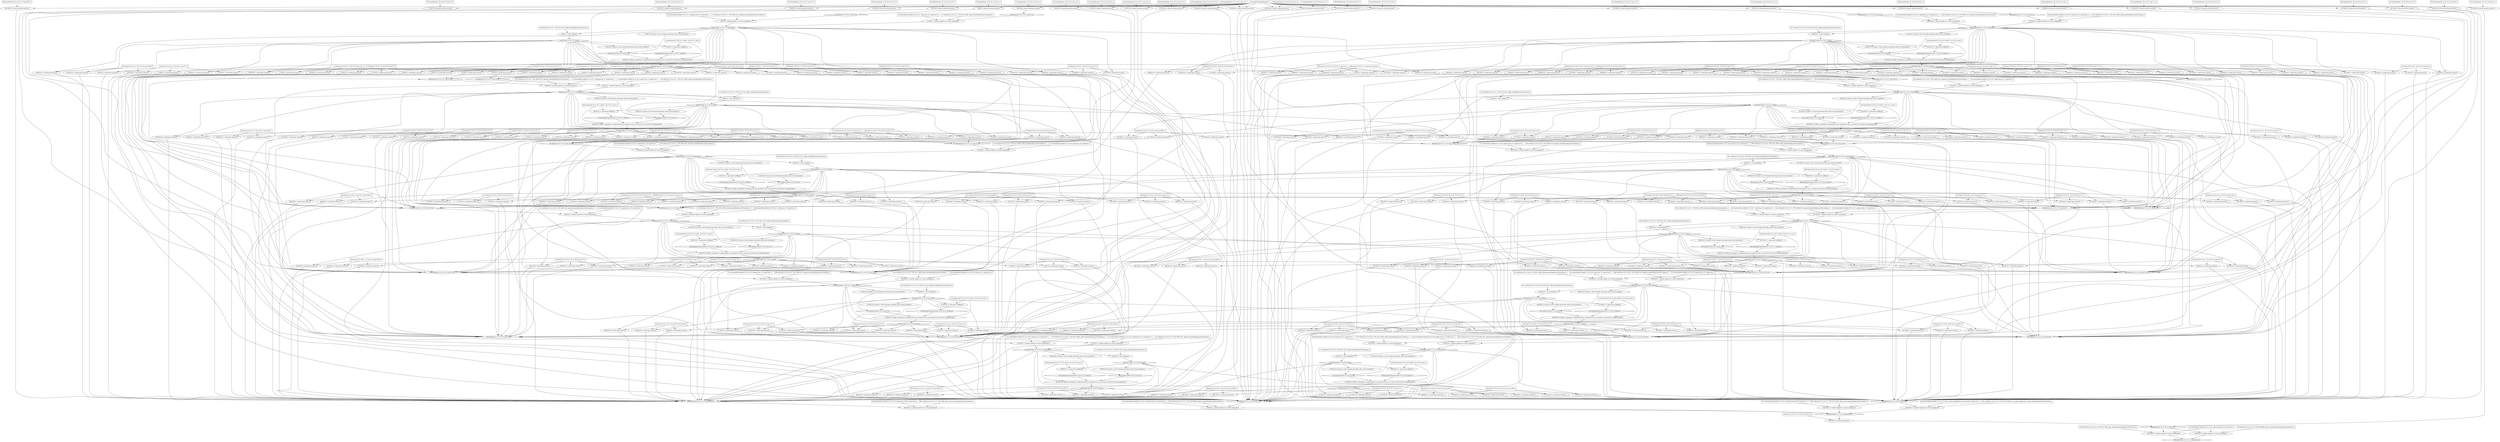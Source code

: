 digraph G {
	1 [label="1:execCode('10.10.10.1',root):0",shape=diamond];
	2 [label="2:RULE 1 (local exploit):0",shape=ellipse];
	3 [label="3:vulExists('10.10.10.1','CVE-2013-2207',glibc,localExploit,privEscalation):1",shape=box];
	4 [label="4:execCode('10.10.10.1',someUser):0",shape=diamond];
	5 [label="5:RULE 2 (remote exploit of a server program):0",shape=ellipse];
	6 [label="6:netAccess('10.10.10.1',tcp,'22'):0",shape=diamond];
	7 [label="7:RULE 6 (direct network access):0",shape=ellipse];
	8 [label="8:hacl(internet,'10.10.10.1',tcp,'22'):1",shape=box];
	9 [label="9:attackerLocated(internet):1",shape=box];
	10 [label="10:networkServiceInfo('10.10.10.1',openssh,tcp,'22',someUser):1",shape=box];
	11 [label="11:vulExists('10.10.10.1','CVE-2008-5161',openssh,remoteExploit,privEscalation):1",shape=box];
	12 [label="12:RULE 2 (remote exploit of a server program):0",shape=ellipse];
	13 [label="13:netAccess('10.10.10.1',tcp,'25'):0",shape=diamond];
	14 [label="14:RULE 6 (direct network access):0",shape=ellipse];
	15 [label="15:hacl(internet,'10.10.10.1',tcp,'25'):1",shape=box];
	16 [label="16:networkServiceInfo('10.10.10.1',safari,tcp,'25',someUser):1",shape=box];
	17 [label="17:vulExists('10.10.10.1','CVE-2015-2808',safari,remoteExploit,privEscalation):1",shape=box];
	18 [label="18:execCode('10.10.10.1',user):0",shape=diamond];
	19 [label="19:RULE 0 (When a principal is compromised any machine he has an account on will also be compromised):0",shape=ellipse];
	20 [label="20:canAccessHost('10.10.10.1'):0",shape=diamond];
	21 [label="21:RULE 8 (Access a host through executing code on the machine):0",shape=ellipse];
	22 [label="22:RULE 8 (Access a host through executing code on the machine):0",shape=ellipse];
	23 [label="23:hasAccount('10.10.10.1_victim','10.10.10.1',user):1",shape=box];
	24 [label="24:principalCompromised('10.10.10.1_victim'):0",shape=diamond];
	25 [label="25:RULE 11 (password sniffing):0",shape=ellipse];
	26 [label="26:execCode('10.10.10.13',someUser):0",shape=diamond];
	27 [label="27:RULE 2 (remote exploit of a server program):0",shape=ellipse];
	28 [label="28:netAccess('10.10.10.13',tcp,'25'):0",shape=diamond];
	29 [label="29:RULE 5 (multi-hop access):0",shape=ellipse];
	30 [label="30:hacl('10.10.10.1','10.10.10.13',tcp,'25'):1",shape=box];
	31 [label="31:RULE 5 (multi-hop access):0",shape=ellipse];
	32 [label="32:RULE 5 (multi-hop access):0",shape=ellipse];
	33 [label="33:RULE 5 (multi-hop access):0",shape=ellipse];
	34 [label="34:hacl('10.10.10.2','10.10.10.13',tcp,'25'):1",shape=box];
	35 [label="35:execCode('10.10.10.2',root):0",shape=diamond];
	36 [label="36:RULE 1 (local exploit):0",shape=ellipse];
	37 [label="37:vulExists('10.10.10.2','CVE-2013-2207',glibc,localExploit,privEscalation):1",shape=box];
	38 [label="38:execCode('10.10.10.2',someUser):0",shape=diamond];
	39 [label="39:RULE 2 (remote exploit of a server program):0",shape=ellipse];
	40 [label="40:netAccess('10.10.10.2',tcp,'22'):0",shape=diamond];
	41 [label="41:RULE 5 (multi-hop access):0",shape=ellipse];
	42 [label="42:hacl('10.10.10.1','10.10.10.2',tcp,'22'):1",shape=box];
	43 [label="43:RULE 5 (multi-hop access):0",shape=ellipse];
	44 [label="44:RULE 5 (multi-hop access):0",shape=ellipse];
	45 [label="45:RULE 6 (direct network access):0",shape=ellipse];
	46 [label="46:hacl(internet,'10.10.10.2',tcp,'22'):1",shape=box];
	47 [label="47:networkServiceInfo('10.10.10.2',openssh,tcp,'22',someUser):1",shape=box];
	48 [label="48:vulExists('10.10.10.2','CVE-2008-5161',openssh,remoteExploit,privEscalation):1",shape=box];
	49 [label="49:RULE 2 (remote exploit of a server program):0",shape=ellipse];
	50 [label="50:netAccess('10.10.10.2',tcp,'25'):0",shape=diamond];
	51 [label="51:RULE 5 (multi-hop access):0",shape=ellipse];
	52 [label="52:hacl('10.10.10.1','10.10.10.2',tcp,'25'):1",shape=box];
	53 [label="53:RULE 5 (multi-hop access):0",shape=ellipse];
	54 [label="54:RULE 5 (multi-hop access):0",shape=ellipse];
	55 [label="55:RULE 6 (direct network access):0",shape=ellipse];
	56 [label="56:hacl(internet,'10.10.10.2',tcp,'25'):1",shape=box];
	57 [label="57:networkServiceInfo('10.10.10.2',safari,tcp,'25',someUser):1",shape=box];
	58 [label="58:vulExists('10.10.10.2','CVE-2015-2808',safari,remoteExploit,privEscalation):1",shape=box];
	59 [label="59:RULE 5 (multi-hop access):0",shape=ellipse];
	60 [label="60:RULE 5 (multi-hop access):0",shape=ellipse];
	61 [label="61:execCode('10.10.10.2',user):0",shape=diamond];
	62 [label="62:RULE 0 (When a principal is compromised any machine he has an account on will also be compromised):0",shape=ellipse];
	63 [label="63:canAccessHost('10.10.10.2'):0",shape=diamond];
	64 [label="64:RULE 8 (Access a host through executing code on the machine):0",shape=ellipse];
	65 [label="65:RULE 8 (Access a host through executing code on the machine):0",shape=ellipse];
	66 [label="66:hasAccount('10.10.10.2_victim','10.10.10.2',user):1",shape=box];
	67 [label="67:principalCompromised('10.10.10.2_victim'):0",shape=diamond];
	68 [label="68:RULE 11 (password sniffing):0",shape=ellipse];
	69 [label="69:RULE 5 (multi-hop access):0",shape=ellipse];
	70 [label="70:hacl('10.10.10.21','10.10.10.13',tcp,'25'):1",shape=box];
	71 [label="71:execCode('10.10.10.21',root):0",shape=diamond];
	72 [label="72:RULE 1 (local exploit):0",shape=ellipse];
	73 [label="73:vulExists('10.10.10.21','CVE-2013-2207',glibc,localExploit,privEscalation):1",shape=box];
	74 [label="74:execCode('10.10.10.21',someUser):0",shape=diamond];
	75 [label="75:RULE 2 (remote exploit of a server program):0",shape=ellipse];
	76 [label="76:netAccess('10.10.10.21',tcp,'22'):0",shape=diamond];
	77 [label="77:RULE 5 (multi-hop access):0",shape=ellipse];
	78 [label="78:hacl('10.10.10.1','10.10.10.21',tcp,'22'):1",shape=box];
	79 [label="79:RULE 5 (multi-hop access):0",shape=ellipse];
	80 [label="80:RULE 5 (multi-hop access):0",shape=ellipse];
	81 [label="81:RULE 5 (multi-hop access):0",shape=ellipse];
	82 [label="82:hacl('10.10.10.2','10.10.10.21',tcp,'22'):1",shape=box];
	83 [label="83:RULE 5 (multi-hop access):0",shape=ellipse];
	84 [label="84:RULE 5 (multi-hop access):0",shape=ellipse];
	85 [label="85:RULE 5 (multi-hop access):0",shape=ellipse];
	86 [label="86:hacl('10.10.10.3','10.10.10.21',tcp,'22'):1",shape=box];
	87 [label="87:execCode('10.10.10.3',root):0",shape=diamond];
	88 [label="88:RULE 1 (local exploit):0",shape=ellipse];
	89 [label="89:vulExists('10.10.10.3','CVE-2013-2207',glibc,localExploit,privEscalation):1",shape=box];
	90 [label="90:execCode('10.10.10.3',someUser):0",shape=diamond];
	91 [label="91:RULE 2 (remote exploit of a server program):0",shape=ellipse];
	92 [label="92:netAccess('10.10.10.3',tcp,'22'):0",shape=diamond];
	93 [label="93:RULE 5 (multi-hop access):0",shape=ellipse];
	94 [label="94:hacl('10.10.10.1','10.10.10.3',tcp,'22'):1",shape=box];
	95 [label="95:RULE 5 (multi-hop access):0",shape=ellipse];
	96 [label="96:RULE 5 (multi-hop access):0",shape=ellipse];
	97 [label="97:RULE 5 (multi-hop access):0",shape=ellipse];
	98 [label="98:hacl('10.10.10.2','10.10.10.3',tcp,'22'):1",shape=box];
	99 [label="99:RULE 5 (multi-hop access):0",shape=ellipse];
	100 [label="100:RULE 5 (multi-hop access):0",shape=ellipse];
	101 [label="101:RULE 6 (direct network access):0",shape=ellipse];
	102 [label="102:hacl(internet,'10.10.10.3',tcp,'22'):1",shape=box];
	103 [label="103:networkServiceInfo('10.10.10.3',openssh,tcp,'22',someUser):1",shape=box];
	104 [label="104:vulExists('10.10.10.3','CVE-2008-5161',openssh,remoteExploit,privEscalation):1",shape=box];
	105 [label="105:RULE 2 (remote exploit of a server program):0",shape=ellipse];
	106 [label="106:netAccess('10.10.10.3',tcp,'25'):0",shape=diamond];
	107 [label="107:RULE 5 (multi-hop access):0",shape=ellipse];
	108 [label="108:hacl('10.10.10.1','10.10.10.3',tcp,'25'):1",shape=box];
	109 [label="109:RULE 5 (multi-hop access):0",shape=ellipse];
	110 [label="110:RULE 5 (multi-hop access):0",shape=ellipse];
	111 [label="111:RULE 5 (multi-hop access):0",shape=ellipse];
	112 [label="112:hacl('10.10.10.2','10.10.10.3',tcp,'25'):1",shape=box];
	113 [label="113:RULE 5 (multi-hop access):0",shape=ellipse];
	114 [label="114:RULE 5 (multi-hop access):0",shape=ellipse];
	115 [label="115:RULE 6 (direct network access):0",shape=ellipse];
	116 [label="116:hacl(internet,'10.10.10.3',tcp,'25'):1",shape=box];
	117 [label="117:networkServiceInfo('10.10.10.3',safari,tcp,'25',someUser):1",shape=box];
	118 [label="118:vulExists('10.10.10.3','CVE-2015-2808',safari,remoteExploit,privEscalation):1",shape=box];
	119 [label="119:RULE 5 (multi-hop access):0",shape=ellipse];
	120 [label="120:RULE 5 (multi-hop access):0",shape=ellipse];
	121 [label="121:execCode('10.10.10.3',user):0",shape=diamond];
	122 [label="122:RULE 0 (When a principal is compromised any machine he has an account on will also be compromised):0",shape=ellipse];
	123 [label="123:canAccessHost('10.10.10.3'):0",shape=diamond];
	124 [label="124:RULE 8 (Access a host through executing code on the machine):0",shape=ellipse];
	125 [label="125:RULE 8 (Access a host through executing code on the machine):0",shape=ellipse];
	126 [label="126:hasAccount('10.10.10.3_victim','10.10.10.3',user):1",shape=box];
	127 [label="127:principalCompromised('10.10.10.3_victim'):0",shape=diamond];
	128 [label="128:RULE 11 (password sniffing):0",shape=ellipse];
	129 [label="129:RULE 6 (direct network access):0",shape=ellipse];
	130 [label="130:hacl(internet,'10.10.10.21',tcp,'22'):1",shape=box];
	131 [label="131:networkServiceInfo('10.10.10.21',openssh,tcp,'22',someUser):1",shape=box];
	132 [label="132:vulExists('10.10.10.21','CVE-2008-5161',openssh,remoteExploit,privEscalation):1",shape=box];
	133 [label="133:RULE 2 (remote exploit of a server program):0",shape=ellipse];
	134 [label="134:netAccess('10.10.10.21',tcp,'25'):0",shape=diamond];
	135 [label="135:RULE 5 (multi-hop access):0",shape=ellipse];
	136 [label="136:hacl('10.10.10.1','10.10.10.21',tcp,'25'):1",shape=box];
	137 [label="137:RULE 5 (multi-hop access):0",shape=ellipse];
	138 [label="138:RULE 5 (multi-hop access):0",shape=ellipse];
	139 [label="139:RULE 5 (multi-hop access):0",shape=ellipse];
	140 [label="140:hacl('10.10.10.2','10.10.10.21',tcp,'25'):1",shape=box];
	141 [label="141:RULE 5 (multi-hop access):0",shape=ellipse];
	142 [label="142:RULE 5 (multi-hop access):0",shape=ellipse];
	143 [label="143:RULE 5 (multi-hop access):0",shape=ellipse];
	144 [label="144:hacl('10.10.10.3','10.10.10.21',tcp,'25'):1",shape=box];
	145 [label="145:RULE 5 (multi-hop access):0",shape=ellipse];
	146 [label="146:RULE 5 (multi-hop access):0",shape=ellipse];
	147 [label="147:RULE 6 (direct network access):0",shape=ellipse];
	148 [label="148:hacl(internet,'10.10.10.21',tcp,'25'):1",shape=box];
	149 [label="149:networkServiceInfo('10.10.10.21',safari,tcp,'25',someUser):1",shape=box];
	150 [label="150:vulExists('10.10.10.21','CVE-2015-2808',safari,remoteExploit,privEscalation):1",shape=box];
	151 [label="151:RULE 5 (multi-hop access):0",shape=ellipse];
	152 [label="152:RULE 5 (multi-hop access):0",shape=ellipse];
	153 [label="153:execCode('10.10.10.21',user):0",shape=diamond];
	154 [label="154:RULE 0 (When a principal is compromised any machine he has an account on will also be compromised):0",shape=ellipse];
	155 [label="155:canAccessHost('10.10.10.21'):0",shape=diamond];
	156 [label="156:RULE 8 (Access a host through executing code on the machine):0",shape=ellipse];
	157 [label="157:RULE 8 (Access a host through executing code on the machine):0",shape=ellipse];
	158 [label="158:hasAccount('10.10.10.21_victim','10.10.10.21',user):1",shape=box];
	159 [label="159:principalCompromised('10.10.10.21_victim'):0",shape=diamond];
	160 [label="160:RULE 11 (password sniffing):0",shape=ellipse];
	161 [label="161:RULE 5 (multi-hop access):0",shape=ellipse];
	162 [label="162:hacl('10.10.10.22','10.10.10.13',tcp,'25'):1",shape=box];
	163 [label="163:execCode('10.10.10.22',root):0",shape=diamond];
	164 [label="164:RULE 1 (local exploit):0",shape=ellipse];
	165 [label="165:vulExists('10.10.10.22','CVE-2013-2207',glibc,localExploit,privEscalation):1",shape=box];
	166 [label="166:execCode('10.10.10.22',someUser):0",shape=diamond];
	167 [label="167:RULE 2 (remote exploit of a server program):0",shape=ellipse];
	168 [label="168:netAccess('10.10.10.22',tcp,'22'):0",shape=diamond];
	169 [label="169:RULE 5 (multi-hop access):0",shape=ellipse];
	170 [label="170:hacl('10.10.10.1','10.10.10.22',tcp,'22'):1",shape=box];
	171 [label="171:RULE 5 (multi-hop access):0",shape=ellipse];
	172 [label="172:RULE 5 (multi-hop access):0",shape=ellipse];
	173 [label="173:RULE 5 (multi-hop access):0",shape=ellipse];
	174 [label="174:hacl('10.10.10.2','10.10.10.22',tcp,'22'):1",shape=box];
	175 [label="175:RULE 5 (multi-hop access):0",shape=ellipse];
	176 [label="176:RULE 5 (multi-hop access):0",shape=ellipse];
	177 [label="177:RULE 5 (multi-hop access):0",shape=ellipse];
	178 [label="178:hacl('10.10.10.21','10.10.10.22',tcp,'22'):1",shape=box];
	179 [label="179:RULE 5 (multi-hop access):0",shape=ellipse];
	180 [label="180:RULE 5 (multi-hop access):0",shape=ellipse];
	181 [label="181:RULE 5 (multi-hop access):0",shape=ellipse];
	182 [label="182:hacl('10.10.10.3','10.10.10.22',tcp,'22'):1",shape=box];
	183 [label="183:RULE 5 (multi-hop access):0",shape=ellipse];
	184 [label="184:RULE 5 (multi-hop access):0",shape=ellipse];
	185 [label="185:RULE 6 (direct network access):0",shape=ellipse];
	186 [label="186:hacl(internet,'10.10.10.22',tcp,'22'):1",shape=box];
	187 [label="187:networkServiceInfo('10.10.10.22',openssh,tcp,'22',someUser):1",shape=box];
	188 [label="188:vulExists('10.10.10.22','CVE-2008-5161',openssh,remoteExploit,privEscalation):1",shape=box];
	189 [label="189:RULE 2 (remote exploit of a server program):0",shape=ellipse];
	190 [label="190:netAccess('10.10.10.22',tcp,'25'):0",shape=diamond];
	191 [label="191:RULE 5 (multi-hop access):0",shape=ellipse];
	192 [label="192:hacl('10.10.10.1','10.10.10.22',tcp,'25'):1",shape=box];
	193 [label="193:RULE 5 (multi-hop access):0",shape=ellipse];
	194 [label="194:RULE 5 (multi-hop access):0",shape=ellipse];
	195 [label="195:RULE 5 (multi-hop access):0",shape=ellipse];
	196 [label="196:hacl('10.10.10.2','10.10.10.22',tcp,'25'):1",shape=box];
	197 [label="197:RULE 5 (multi-hop access):0",shape=ellipse];
	198 [label="198:RULE 5 (multi-hop access):0",shape=ellipse];
	199 [label="199:RULE 5 (multi-hop access):0",shape=ellipse];
	200 [label="200:hacl('10.10.10.21','10.10.10.22',tcp,'25'):1",shape=box];
	201 [label="201:RULE 5 (multi-hop access):0",shape=ellipse];
	202 [label="202:RULE 5 (multi-hop access):0",shape=ellipse];
	203 [label="203:RULE 5 (multi-hop access):0",shape=ellipse];
	204 [label="204:hacl('10.10.10.3','10.10.10.22',tcp,'25'):1",shape=box];
	205 [label="205:RULE 5 (multi-hop access):0",shape=ellipse];
	206 [label="206:RULE 5 (multi-hop access):0",shape=ellipse];
	207 [label="207:RULE 6 (direct network access):0",shape=ellipse];
	208 [label="208:hacl(internet,'10.10.10.22',tcp,'25'):1",shape=box];
	209 [label="209:networkServiceInfo('10.10.10.22',safari,tcp,'25',someUser):1",shape=box];
	210 [label="210:vulExists('10.10.10.22','CVE-2015-2808',safari,remoteExploit,privEscalation):1",shape=box];
	211 [label="211:RULE 5 (multi-hop access):0",shape=ellipse];
	212 [label="212:RULE 5 (multi-hop access):0",shape=ellipse];
	213 [label="213:execCode('10.10.10.22',user):0",shape=diamond];
	214 [label="214:RULE 0 (When a principal is compromised any machine he has an account on will also be compromised):0",shape=ellipse];
	215 [label="215:canAccessHost('10.10.10.22'):0",shape=diamond];
	216 [label="216:RULE 8 (Access a host through executing code on the machine):0",shape=ellipse];
	217 [label="217:RULE 8 (Access a host through executing code on the machine):0",shape=ellipse];
	218 [label="218:hasAccount('10.10.10.22_victim','10.10.10.22',user):1",shape=box];
	219 [label="219:principalCompromised('10.10.10.22_victim'):0",shape=diamond];
	220 [label="220:RULE 11 (password sniffing):0",shape=ellipse];
	221 [label="221:RULE 5 (multi-hop access):0",shape=ellipse];
	222 [label="222:hacl('10.10.10.23','10.10.10.13',tcp,'25'):1",shape=box];
	223 [label="223:execCode('10.10.10.23',root):0",shape=diamond];
	224 [label="224:RULE 1 (local exploit):0",shape=ellipse];
	225 [label="225:vulExists('10.10.10.23','CVE-2013-2207',glibc,localExploit,privEscalation):1",shape=box];
	226 [label="226:execCode('10.10.10.23',someUser):0",shape=diamond];
	227 [label="227:RULE 2 (remote exploit of a server program):0",shape=ellipse];
	228 [label="228:netAccess('10.10.10.23',tcp,'22'):0",shape=diamond];
	229 [label="229:RULE 5 (multi-hop access):0",shape=ellipse];
	230 [label="230:hacl('10.10.10.1','10.10.10.23',tcp,'22'):1",shape=box];
	231 [label="231:RULE 5 (multi-hop access):0",shape=ellipse];
	232 [label="232:RULE 5 (multi-hop access):0",shape=ellipse];
	233 [label="233:RULE 5 (multi-hop access):0",shape=ellipse];
	234 [label="234:hacl('10.10.10.2','10.10.10.23',tcp,'22'):1",shape=box];
	235 [label="235:RULE 5 (multi-hop access):0",shape=ellipse];
	236 [label="236:RULE 5 (multi-hop access):0",shape=ellipse];
	237 [label="237:RULE 5 (multi-hop access):0",shape=ellipse];
	238 [label="238:hacl('10.10.10.21','10.10.10.23',tcp,'22'):1",shape=box];
	239 [label="239:RULE 5 (multi-hop access):0",shape=ellipse];
	240 [label="240:RULE 5 (multi-hop access):0",shape=ellipse];
	241 [label="241:RULE 5 (multi-hop access):0",shape=ellipse];
	242 [label="242:hacl('10.10.10.22','10.10.10.23',tcp,'22'):1",shape=box];
	243 [label="243:RULE 5 (multi-hop access):0",shape=ellipse];
	244 [label="244:RULE 5 (multi-hop access):0",shape=ellipse];
	245 [label="245:RULE 5 (multi-hop access):0",shape=ellipse];
	246 [label="246:hacl('10.10.10.3','10.10.10.23',tcp,'22'):1",shape=box];
	247 [label="247:RULE 5 (multi-hop access):0",shape=ellipse];
	248 [label="248:RULE 5 (multi-hop access):0",shape=ellipse];
	249 [label="249:RULE 6 (direct network access):0",shape=ellipse];
	250 [label="250:hacl(internet,'10.10.10.23',tcp,'22'):1",shape=box];
	251 [label="251:networkServiceInfo('10.10.10.23',openssh,tcp,'22',someUser):1",shape=box];
	252 [label="252:vulExists('10.10.10.23','CVE-2008-5161',openssh,remoteExploit,privEscalation):1",shape=box];
	253 [label="253:RULE 2 (remote exploit of a server program):0",shape=ellipse];
	254 [label="254:netAccess('10.10.10.23',tcp,'25'):0",shape=diamond];
	255 [label="255:RULE 5 (multi-hop access):0",shape=ellipse];
	256 [label="256:hacl('10.10.10.1','10.10.10.23',tcp,'25'):1",shape=box];
	257 [label="257:RULE 5 (multi-hop access):0",shape=ellipse];
	258 [label="258:RULE 5 (multi-hop access):0",shape=ellipse];
	259 [label="259:RULE 5 (multi-hop access):0",shape=ellipse];
	260 [label="260:hacl('10.10.10.2','10.10.10.23',tcp,'25'):1",shape=box];
	261 [label="261:RULE 5 (multi-hop access):0",shape=ellipse];
	262 [label="262:RULE 5 (multi-hop access):0",shape=ellipse];
	263 [label="263:RULE 5 (multi-hop access):0",shape=ellipse];
	264 [label="264:hacl('10.10.10.21','10.10.10.23',tcp,'25'):1",shape=box];
	265 [label="265:RULE 5 (multi-hop access):0",shape=ellipse];
	266 [label="266:RULE 5 (multi-hop access):0",shape=ellipse];
	267 [label="267:RULE 5 (multi-hop access):0",shape=ellipse];
	268 [label="268:hacl('10.10.10.22','10.10.10.23',tcp,'25'):1",shape=box];
	269 [label="269:RULE 5 (multi-hop access):0",shape=ellipse];
	270 [label="270:RULE 5 (multi-hop access):0",shape=ellipse];
	271 [label="271:RULE 5 (multi-hop access):0",shape=ellipse];
	272 [label="272:hacl('10.10.10.3','10.10.10.23',tcp,'25'):1",shape=box];
	273 [label="273:RULE 5 (multi-hop access):0",shape=ellipse];
	274 [label="274:RULE 5 (multi-hop access):0",shape=ellipse];
	275 [label="275:RULE 6 (direct network access):0",shape=ellipse];
	276 [label="276:hacl(internet,'10.10.10.23',tcp,'25'):1",shape=box];
	277 [label="277:networkServiceInfo('10.10.10.23',safari,tcp,'25',someUser):1",shape=box];
	278 [label="278:vulExists('10.10.10.23','CVE-2015-2808',safari,remoteExploit,privEscalation):1",shape=box];
	279 [label="279:RULE 5 (multi-hop access):0",shape=ellipse];
	280 [label="280:RULE 5 (multi-hop access):0",shape=ellipse];
	281 [label="281:execCode('10.10.10.23',user):0",shape=diamond];
	282 [label="282:RULE 0 (When a principal is compromised any machine he has an account on will also be compromised):0",shape=ellipse];
	283 [label="283:canAccessHost('10.10.10.23'):0",shape=diamond];
	284 [label="284:RULE 8 (Access a host through executing code on the machine):0",shape=ellipse];
	285 [label="285:RULE 8 (Access a host through executing code on the machine):0",shape=ellipse];
	286 [label="286:hasAccount('10.10.10.23_victim','10.10.10.23',user):1",shape=box];
	287 [label="287:principalCompromised('10.10.10.23_victim'):0",shape=diamond];
	288 [label="288:RULE 11 (password sniffing):0",shape=ellipse];
	289 [label="289:RULE 5 (multi-hop access):0",shape=ellipse];
	290 [label="290:hacl('10.10.10.3','10.10.10.13',tcp,'25'):1",shape=box];
	291 [label="291:RULE 5 (multi-hop access):0",shape=ellipse];
	292 [label="292:RULE 5 (multi-hop access):0",shape=ellipse];
	293 [label="293:RULE 5 (multi-hop access):0",shape=ellipse];
	294 [label="294:hacl('10.10.10.4','10.10.10.13',tcp,'25'):1",shape=box];
	295 [label="295:execCode('10.10.10.4',root):0",shape=diamond];
	296 [label="296:RULE 1 (local exploit):0",shape=ellipse];
	297 [label="297:vulExists('10.10.10.4','CVE-2013-2207',glibc,localExploit,privEscalation):1",shape=box];
	298 [label="298:execCode('10.10.10.4',someUser):0",shape=diamond];
	299 [label="299:RULE 2 (remote exploit of a server program):0",shape=ellipse];
	300 [label="300:netAccess('10.10.10.4',tcp,'22'):0",shape=diamond];
	301 [label="301:RULE 6 (direct network access):0",shape=ellipse];
	302 [label="302:hacl(internet,'10.10.10.4',tcp,'22'):1",shape=box];
	303 [label="303:networkServiceInfo('10.10.10.4',openssh,tcp,'22',someUser):1",shape=box];
	304 [label="304:vulExists('10.10.10.4','CVE-2008-5161',openssh,remoteExploit,privEscalation):1",shape=box];
	305 [label="305:RULE 2 (remote exploit of a server program):0",shape=ellipse];
	306 [label="306:netAccess('10.10.10.4',tcp,'25'):0",shape=diamond];
	307 [label="307:RULE 6 (direct network access):0",shape=ellipse];
	308 [label="308:hacl(internet,'10.10.10.4',tcp,'25'):1",shape=box];
	309 [label="309:networkServiceInfo('10.10.10.4',safari,tcp,'25',someUser):1",shape=box];
	310 [label="310:vulExists('10.10.10.4','CVE-2015-2808',safari,remoteExploit,privEscalation):1",shape=box];
	311 [label="311:RULE 5 (multi-hop access):0",shape=ellipse];
	312 [label="312:RULE 5 (multi-hop access):0",shape=ellipse];
	313 [label="313:execCode('10.10.10.4',user):0",shape=diamond];
	314 [label="314:RULE 0 (When a principal is compromised any machine he has an account on will also be compromised):0",shape=ellipse];
	315 [label="315:canAccessHost('10.10.10.4'):0",shape=diamond];
	316 [label="316:RULE 8 (Access a host through executing code on the machine):0",shape=ellipse];
	317 [label="317:RULE 8 (Access a host through executing code on the machine):0",shape=ellipse];
	318 [label="318:hasAccount('10.10.10.4_victim','10.10.10.4',user):1",shape=box];
	319 [label="319:principalCompromised('10.10.10.4_victim'):0",shape=diamond];
	320 [label="320:RULE 11 (password sniffing):0",shape=ellipse];
	321 [label="321:RULE 5 (multi-hop access):0",shape=ellipse];
	322 [label="322:hacl('10.10.10.5','10.10.10.13',tcp,'25'):1",shape=box];
	323 [label="323:execCode('10.10.10.5',root):0",shape=diamond];
	324 [label="324:RULE 1 (local exploit):0",shape=ellipse];
	325 [label="325:vulExists('10.10.10.5','CVE-2013-2207',glibc,localExploit,privEscalation):1",shape=box];
	326 [label="326:execCode('10.10.10.5',someUser):0",shape=diamond];
	327 [label="327:RULE 2 (remote exploit of a server program):0",shape=ellipse];
	328 [label="328:netAccess('10.10.10.5',tcp,'22'):0",shape=diamond];
	329 [label="329:RULE 5 (multi-hop access):0",shape=ellipse];
	330 [label="330:hacl('10.10.10.4','10.10.10.5',tcp,'22'):1",shape=box];
	331 [label="331:RULE 5 (multi-hop access):0",shape=ellipse];
	332 [label="332:RULE 5 (multi-hop access):0",shape=ellipse];
	333 [label="333:RULE 6 (direct network access):0",shape=ellipse];
	334 [label="334:hacl(internet,'10.10.10.5',tcp,'22'):1",shape=box];
	335 [label="335:networkServiceInfo('10.10.10.5',openssh,tcp,'22',someUser):1",shape=box];
	336 [label="336:vulExists('10.10.10.5','CVE-2008-5161',openssh,remoteExploit,privEscalation):1",shape=box];
	337 [label="337:RULE 2 (remote exploit of a server program):0",shape=ellipse];
	338 [label="338:netAccess('10.10.10.5',tcp,'25'):0",shape=diamond];
	339 [label="339:RULE 5 (multi-hop access):0",shape=ellipse];
	340 [label="340:hacl('10.10.10.4','10.10.10.5',tcp,'25'):1",shape=box];
	341 [label="341:RULE 5 (multi-hop access):0",shape=ellipse];
	342 [label="342:RULE 5 (multi-hop access):0",shape=ellipse];
	343 [label="343:RULE 6 (direct network access):0",shape=ellipse];
	344 [label="344:hacl(internet,'10.10.10.5',tcp,'25'):1",shape=box];
	345 [label="345:networkServiceInfo('10.10.10.5',safari,tcp,'25',someUser):1",shape=box];
	346 [label="346:vulExists('10.10.10.5','CVE-2015-2808',safari,remoteExploit,privEscalation):1",shape=box];
	347 [label="347:RULE 5 (multi-hop access):0",shape=ellipse];
	348 [label="348:RULE 5 (multi-hop access):0",shape=ellipse];
	349 [label="349:execCode('10.10.10.5',user):0",shape=diamond];
	350 [label="350:RULE 0 (When a principal is compromised any machine he has an account on will also be compromised):0",shape=ellipse];
	351 [label="351:canAccessHost('10.10.10.5'):0",shape=diamond];
	352 [label="352:RULE 8 (Access a host through executing code on the machine):0",shape=ellipse];
	353 [label="353:RULE 8 (Access a host through executing code on the machine):0",shape=ellipse];
	354 [label="354:hasAccount('10.10.10.5_victim','10.10.10.5',user):1",shape=box];
	355 [label="355:principalCompromised('10.10.10.5_victim'):0",shape=diamond];
	356 [label="356:RULE 11 (password sniffing):0",shape=ellipse];
	357 [label="357:RULE 5 (multi-hop access):0",shape=ellipse];
	358 [label="358:hacl('10.10.10.6','10.10.10.13',tcp,'25'):1",shape=box];
	359 [label="359:execCode('10.10.10.6',root):0",shape=diamond];
	360 [label="360:RULE 1 (local exploit):0",shape=ellipse];
	361 [label="361:vulExists('10.10.10.6','CVE-2013-2207',glibc,localExploit,privEscalation):1",shape=box];
	362 [label="362:execCode('10.10.10.6',someUser):0",shape=diamond];
	363 [label="363:RULE 2 (remote exploit of a server program):0",shape=ellipse];
	364 [label="364:netAccess('10.10.10.6',tcp,'22'):0",shape=diamond];
	365 [label="365:RULE 5 (multi-hop access):0",shape=ellipse];
	366 [label="366:hacl('10.10.10.4','10.10.10.6',tcp,'22'):1",shape=box];
	367 [label="367:RULE 5 (multi-hop access):0",shape=ellipse];
	368 [label="368:RULE 5 (multi-hop access):0",shape=ellipse];
	369 [label="369:RULE 5 (multi-hop access):0",shape=ellipse];
	370 [label="370:hacl('10.10.10.5','10.10.10.6',tcp,'22'):1",shape=box];
	371 [label="371:RULE 5 (multi-hop access):0",shape=ellipse];
	372 [label="372:RULE 5 (multi-hop access):0",shape=ellipse];
	373 [label="373:RULE 6 (direct network access):0",shape=ellipse];
	374 [label="374:hacl(internet,'10.10.10.6',tcp,'22'):1",shape=box];
	375 [label="375:networkServiceInfo('10.10.10.6',openssh,tcp,'22',someUser):1",shape=box];
	376 [label="376:vulExists('10.10.10.6','CVE-2008-5161',openssh,remoteExploit,privEscalation):1",shape=box];
	377 [label="377:RULE 2 (remote exploit of a server program):0",shape=ellipse];
	378 [label="378:netAccess('10.10.10.6',tcp,'25'):0",shape=diamond];
	379 [label="379:RULE 5 (multi-hop access):0",shape=ellipse];
	380 [label="380:hacl('10.10.10.4','10.10.10.6',tcp,'25'):1",shape=box];
	381 [label="381:RULE 5 (multi-hop access):0",shape=ellipse];
	382 [label="382:RULE 5 (multi-hop access):0",shape=ellipse];
	383 [label="383:RULE 5 (multi-hop access):0",shape=ellipse];
	384 [label="384:hacl('10.10.10.5','10.10.10.6',tcp,'25'):1",shape=box];
	385 [label="385:RULE 5 (multi-hop access):0",shape=ellipse];
	386 [label="386:RULE 5 (multi-hop access):0",shape=ellipse];
	387 [label="387:RULE 6 (direct network access):0",shape=ellipse];
	388 [label="388:hacl(internet,'10.10.10.6',tcp,'25'):1",shape=box];
	389 [label="389:networkServiceInfo('10.10.10.6',safari,tcp,'25',someUser):1",shape=box];
	390 [label="390:vulExists('10.10.10.6','CVE-2015-2808',safari,remoteExploit,privEscalation):1",shape=box];
	391 [label="391:RULE 5 (multi-hop access):0",shape=ellipse];
	392 [label="392:RULE 5 (multi-hop access):0",shape=ellipse];
	393 [label="393:execCode('10.10.10.6',user):0",shape=diamond];
	394 [label="394:RULE 0 (When a principal is compromised any machine he has an account on will also be compromised):0",shape=ellipse];
	395 [label="395:canAccessHost('10.10.10.6'):0",shape=diamond];
	396 [label="396:RULE 8 (Access a host through executing code on the machine):0",shape=ellipse];
	397 [label="397:RULE 8 (Access a host through executing code on the machine):0",shape=ellipse];
	398 [label="398:hasAccount('10.10.10.6_victim','10.10.10.6',user):1",shape=box];
	399 [label="399:principalCompromised('10.10.10.6_victim'):0",shape=diamond];
	400 [label="400:RULE 11 (password sniffing):0",shape=ellipse];
	401 [label="401:RULE 5 (multi-hop access):0",shape=ellipse];
	402 [label="402:hacl('10.10.10.7','10.10.10.13',tcp,'25'):1",shape=box];
	403 [label="403:execCode('10.10.10.7',root):0",shape=diamond];
	404 [label="404:RULE 1 (local exploit):0",shape=ellipse];
	405 [label="405:vulExists('10.10.10.7','CVE-2013-2207',glibc,localExploit,privEscalation):1",shape=box];
	406 [label="406:execCode('10.10.10.7',someUser):0",shape=diamond];
	407 [label="407:RULE 2 (remote exploit of a server program):0",shape=ellipse];
	408 [label="408:netAccess('10.10.10.7',tcp,'22'):0",shape=diamond];
	409 [label="409:RULE 5 (multi-hop access):0",shape=ellipse];
	410 [label="410:hacl('10.10.10.4','10.10.10.7',tcp,'22'):1",shape=box];
	411 [label="411:RULE 5 (multi-hop access):0",shape=ellipse];
	412 [label="412:RULE 5 (multi-hop access):0",shape=ellipse];
	413 [label="413:RULE 5 (multi-hop access):0",shape=ellipse];
	414 [label="414:hacl('10.10.10.5','10.10.10.7',tcp,'22'):1",shape=box];
	415 [label="415:RULE 5 (multi-hop access):0",shape=ellipse];
	416 [label="416:RULE 5 (multi-hop access):0",shape=ellipse];
	417 [label="417:RULE 5 (multi-hop access):0",shape=ellipse];
	418 [label="418:hacl('10.10.10.6','10.10.10.7',tcp,'22'):1",shape=box];
	419 [label="419:RULE 5 (multi-hop access):0",shape=ellipse];
	420 [label="420:RULE 5 (multi-hop access):0",shape=ellipse];
	421 [label="421:RULE 6 (direct network access):0",shape=ellipse];
	422 [label="422:hacl(internet,'10.10.10.7',tcp,'22'):1",shape=box];
	423 [label="423:networkServiceInfo('10.10.10.7',openssh,tcp,'22',someUser):1",shape=box];
	424 [label="424:vulExists('10.10.10.7','CVE-2008-5161',openssh,remoteExploit,privEscalation):1",shape=box];
	425 [label="425:RULE 2 (remote exploit of a server program):0",shape=ellipse];
	426 [label="426:netAccess('10.10.10.7',tcp,'25'):0",shape=diamond];
	427 [label="427:RULE 5 (multi-hop access):0",shape=ellipse];
	428 [label="428:hacl('10.10.10.4','10.10.10.7',tcp,'25'):1",shape=box];
	429 [label="429:RULE 5 (multi-hop access):0",shape=ellipse];
	430 [label="430:RULE 5 (multi-hop access):0",shape=ellipse];
	431 [label="431:RULE 5 (multi-hop access):0",shape=ellipse];
	432 [label="432:hacl('10.10.10.5','10.10.10.7',tcp,'25'):1",shape=box];
	433 [label="433:RULE 5 (multi-hop access):0",shape=ellipse];
	434 [label="434:RULE 5 (multi-hop access):0",shape=ellipse];
	435 [label="435:RULE 5 (multi-hop access):0",shape=ellipse];
	436 [label="436:hacl('10.10.10.6','10.10.10.7',tcp,'25'):1",shape=box];
	437 [label="437:RULE 5 (multi-hop access):0",shape=ellipse];
	438 [label="438:RULE 5 (multi-hop access):0",shape=ellipse];
	439 [label="439:RULE 6 (direct network access):0",shape=ellipse];
	440 [label="440:hacl(internet,'10.10.10.7',tcp,'25'):1",shape=box];
	441 [label="441:networkServiceInfo('10.10.10.7',safari,tcp,'25',someUser):1",shape=box];
	442 [label="442:vulExists('10.10.10.7','CVE-2015-2808',safari,remoteExploit,privEscalation):1",shape=box];
	443 [label="443:RULE 5 (multi-hop access):0",shape=ellipse];
	444 [label="444:RULE 5 (multi-hop access):0",shape=ellipse];
	445 [label="445:execCode('10.10.10.7',user):0",shape=diamond];
	446 [label="446:RULE 0 (When a principal is compromised any machine he has an account on will also be compromised):0",shape=ellipse];
	447 [label="447:canAccessHost('10.10.10.7'):0",shape=diamond];
	448 [label="448:RULE 8 (Access a host through executing code on the machine):0",shape=ellipse];
	449 [label="449:RULE 8 (Access a host through executing code on the machine):0",shape=ellipse];
	450 [label="450:hasAccount('10.10.10.7_victim','10.10.10.7',user):1",shape=box];
	451 [label="451:principalCompromised('10.10.10.7_victim'):0",shape=diamond];
	452 [label="452:RULE 11 (password sniffing):0",shape=ellipse];
	453 [label="453:RULE 5 (multi-hop access):0",shape=ellipse];
	454 [label="454:hacl('10.10.10.8','10.10.10.13',tcp,'25'):1",shape=box];
	455 [label="455:execCode('10.10.10.8',root):0",shape=diamond];
	456 [label="456:RULE 1 (local exploit):0",shape=ellipse];
	457 [label="457:vulExists('10.10.10.8','CVE-2013-2207',glibc,localExploit,privEscalation):1",shape=box];
	458 [label="458:execCode('10.10.10.8',someUser):0",shape=diamond];
	459 [label="459:RULE 2 (remote exploit of a server program):0",shape=ellipse];
	460 [label="460:netAccess('10.10.10.8',tcp,'22'):0",shape=diamond];
	461 [label="461:RULE 5 (multi-hop access):0",shape=ellipse];
	462 [label="462:hacl('10.10.10.4','10.10.10.8',tcp,'22'):1",shape=box];
	463 [label="463:RULE 5 (multi-hop access):0",shape=ellipse];
	464 [label="464:RULE 5 (multi-hop access):0",shape=ellipse];
	465 [label="465:RULE 5 (multi-hop access):0",shape=ellipse];
	466 [label="466:hacl('10.10.10.5','10.10.10.8',tcp,'22'):1",shape=box];
	467 [label="467:RULE 5 (multi-hop access):0",shape=ellipse];
	468 [label="468:RULE 5 (multi-hop access):0",shape=ellipse];
	469 [label="469:RULE 5 (multi-hop access):0",shape=ellipse];
	470 [label="470:hacl('10.10.10.6','10.10.10.8',tcp,'22'):1",shape=box];
	471 [label="471:RULE 5 (multi-hop access):0",shape=ellipse];
	472 [label="472:RULE 5 (multi-hop access):0",shape=ellipse];
	473 [label="473:RULE 5 (multi-hop access):0",shape=ellipse];
	474 [label="474:hacl('10.10.10.7','10.10.10.8',tcp,'22'):1",shape=box];
	475 [label="475:RULE 5 (multi-hop access):0",shape=ellipse];
	476 [label="476:RULE 5 (multi-hop access):0",shape=ellipse];
	477 [label="477:RULE 6 (direct network access):0",shape=ellipse];
	478 [label="478:hacl(internet,'10.10.10.8',tcp,'22'):1",shape=box];
	479 [label="479:networkServiceInfo('10.10.10.8',openssh,tcp,'22',someUser):1",shape=box];
	480 [label="480:vulExists('10.10.10.8','CVE-2008-5161',openssh,remoteExploit,privEscalation):1",shape=box];
	481 [label="481:RULE 2 (remote exploit of a server program):0",shape=ellipse];
	482 [label="482:netAccess('10.10.10.8',tcp,'25'):0",shape=diamond];
	483 [label="483:RULE 5 (multi-hop access):0",shape=ellipse];
	484 [label="484:hacl('10.10.10.4','10.10.10.8',tcp,'25'):1",shape=box];
	485 [label="485:RULE 5 (multi-hop access):0",shape=ellipse];
	486 [label="486:RULE 5 (multi-hop access):0",shape=ellipse];
	487 [label="487:RULE 5 (multi-hop access):0",shape=ellipse];
	488 [label="488:hacl('10.10.10.5','10.10.10.8',tcp,'25'):1",shape=box];
	489 [label="489:RULE 5 (multi-hop access):0",shape=ellipse];
	490 [label="490:RULE 5 (multi-hop access):0",shape=ellipse];
	491 [label="491:RULE 5 (multi-hop access):0",shape=ellipse];
	492 [label="492:hacl('10.10.10.6','10.10.10.8',tcp,'25'):1",shape=box];
	493 [label="493:RULE 5 (multi-hop access):0",shape=ellipse];
	494 [label="494:RULE 5 (multi-hop access):0",shape=ellipse];
	495 [label="495:RULE 5 (multi-hop access):0",shape=ellipse];
	496 [label="496:hacl('10.10.10.7','10.10.10.8',tcp,'25'):1",shape=box];
	497 [label="497:RULE 5 (multi-hop access):0",shape=ellipse];
	498 [label="498:RULE 5 (multi-hop access):0",shape=ellipse];
	499 [label="499:RULE 6 (direct network access):0",shape=ellipse];
	500 [label="500:hacl(internet,'10.10.10.8',tcp,'25'):1",shape=box];
	501 [label="501:networkServiceInfo('10.10.10.8',safari,tcp,'25',someUser):1",shape=box];
	502 [label="502:vulExists('10.10.10.8','CVE-2015-2808',safari,remoteExploit,privEscalation):1",shape=box];
	503 [label="503:RULE 5 (multi-hop access):0",shape=ellipse];
	504 [label="504:RULE 5 (multi-hop access):0",shape=ellipse];
	505 [label="505:execCode('10.10.10.8',user):0",shape=diamond];
	506 [label="506:RULE 0 (When a principal is compromised any machine he has an account on will also be compromised):0",shape=ellipse];
	507 [label="507:canAccessHost('10.10.10.8'):0",shape=diamond];
	508 [label="508:RULE 8 (Access a host through executing code on the machine):0",shape=ellipse];
	509 [label="509:RULE 8 (Access a host through executing code on the machine):0",shape=ellipse];
	510 [label="510:hasAccount('10.10.10.8_victim','10.10.10.8',user):1",shape=box];
	511 [label="511:principalCompromised('10.10.10.8_victim'):0",shape=diamond];
	512 [label="512:RULE 11 (password sniffing):0",shape=ellipse];
	513 [label="513:RULE 5 (multi-hop access):0",shape=ellipse];
	514 [label="514:hacl('10.10.10.9','10.10.10.13',tcp,'25'):1",shape=box];
	515 [label="515:execCode('10.10.10.9',root):0",shape=diamond];
	516 [label="516:RULE 1 (local exploit):0",shape=ellipse];
	517 [label="517:vulExists('10.10.10.9','CVE-2013-2207',glibc,localExploit,privEscalation):1",shape=box];
	518 [label="518:execCode('10.10.10.9',someUser):0",shape=diamond];
	519 [label="519:RULE 2 (remote exploit of a server program):0",shape=ellipse];
	520 [label="520:netAccess('10.10.10.9',tcp,'22'):0",shape=diamond];
	521 [label="521:RULE 5 (multi-hop access):0",shape=ellipse];
	522 [label="522:hacl('10.10.10.4','10.10.10.9',tcp,'22'):1",shape=box];
	523 [label="523:RULE 5 (multi-hop access):0",shape=ellipse];
	524 [label="524:RULE 5 (multi-hop access):0",shape=ellipse];
	525 [label="525:RULE 5 (multi-hop access):0",shape=ellipse];
	526 [label="526:hacl('10.10.10.5','10.10.10.9',tcp,'22'):1",shape=box];
	527 [label="527:RULE 5 (multi-hop access):0",shape=ellipse];
	528 [label="528:RULE 5 (multi-hop access):0",shape=ellipse];
	529 [label="529:RULE 5 (multi-hop access):0",shape=ellipse];
	530 [label="530:hacl('10.10.10.6','10.10.10.9',tcp,'22'):1",shape=box];
	531 [label="531:RULE 5 (multi-hop access):0",shape=ellipse];
	532 [label="532:RULE 5 (multi-hop access):0",shape=ellipse];
	533 [label="533:RULE 5 (multi-hop access):0",shape=ellipse];
	534 [label="534:hacl('10.10.10.7','10.10.10.9',tcp,'22'):1",shape=box];
	535 [label="535:RULE 5 (multi-hop access):0",shape=ellipse];
	536 [label="536:RULE 5 (multi-hop access):0",shape=ellipse];
	537 [label="537:RULE 5 (multi-hop access):0",shape=ellipse];
	538 [label="538:hacl('10.10.10.8','10.10.10.9',tcp,'22'):1",shape=box];
	539 [label="539:RULE 5 (multi-hop access):0",shape=ellipse];
	540 [label="540:RULE 5 (multi-hop access):0",shape=ellipse];
	541 [label="541:RULE 6 (direct network access):0",shape=ellipse];
	542 [label="542:hacl(internet,'10.10.10.9',tcp,'22'):1",shape=box];
	543 [label="543:networkServiceInfo('10.10.10.9',openssh,tcp,'22',someUser):1",shape=box];
	544 [label="544:vulExists('10.10.10.9','CVE-2008-5161',openssh,remoteExploit,privEscalation):1",shape=box];
	545 [label="545:RULE 2 (remote exploit of a server program):0",shape=ellipse];
	546 [label="546:netAccess('10.10.10.9',tcp,'25'):0",shape=diamond];
	547 [label="547:RULE 5 (multi-hop access):0",shape=ellipse];
	548 [label="548:hacl('10.10.10.4','10.10.10.9',tcp,'25'):1",shape=box];
	549 [label="549:RULE 5 (multi-hop access):0",shape=ellipse];
	550 [label="550:RULE 5 (multi-hop access):0",shape=ellipse];
	551 [label="551:RULE 5 (multi-hop access):0",shape=ellipse];
	552 [label="552:hacl('10.10.10.5','10.10.10.9',tcp,'25'):1",shape=box];
	553 [label="553:RULE 5 (multi-hop access):0",shape=ellipse];
	554 [label="554:RULE 5 (multi-hop access):0",shape=ellipse];
	555 [label="555:RULE 5 (multi-hop access):0",shape=ellipse];
	556 [label="556:hacl('10.10.10.6','10.10.10.9',tcp,'25'):1",shape=box];
	557 [label="557:RULE 5 (multi-hop access):0",shape=ellipse];
	558 [label="558:RULE 5 (multi-hop access):0",shape=ellipse];
	559 [label="559:RULE 5 (multi-hop access):0",shape=ellipse];
	560 [label="560:hacl('10.10.10.7','10.10.10.9',tcp,'25'):1",shape=box];
	561 [label="561:RULE 5 (multi-hop access):0",shape=ellipse];
	562 [label="562:RULE 5 (multi-hop access):0",shape=ellipse];
	563 [label="563:RULE 5 (multi-hop access):0",shape=ellipse];
	564 [label="564:hacl('10.10.10.8','10.10.10.9',tcp,'25'):1",shape=box];
	565 [label="565:RULE 5 (multi-hop access):0",shape=ellipse];
	566 [label="566:RULE 5 (multi-hop access):0",shape=ellipse];
	567 [label="567:RULE 6 (direct network access):0",shape=ellipse];
	568 [label="568:hacl(internet,'10.10.10.9',tcp,'25'):1",shape=box];
	569 [label="569:networkServiceInfo('10.10.10.9',safari,tcp,'25',someUser):1",shape=box];
	570 [label="570:vulExists('10.10.10.9','CVE-2015-2808',safari,remoteExploit,privEscalation):1",shape=box];
	571 [label="571:RULE 5 (multi-hop access):0",shape=ellipse];
	572 [label="572:RULE 5 (multi-hop access):0",shape=ellipse];
	573 [label="573:execCode('10.10.10.9',user):0",shape=diamond];
	574 [label="574:RULE 0 (When a principal is compromised any machine he has an account on will also be compromised):0",shape=ellipse];
	575 [label="575:canAccessHost('10.10.10.9'):0",shape=diamond];
	576 [label="576:RULE 8 (Access a host through executing code on the machine):0",shape=ellipse];
	577 [label="577:RULE 8 (Access a host through executing code on the machine):0",shape=ellipse];
	578 [label="578:hasAccount('10.10.10.9_victim','10.10.10.9',user):1",shape=box];
	579 [label="579:principalCompromised('10.10.10.9_victim'):0",shape=diamond];
	580 [label="580:RULE 11 (password sniffing):0",shape=ellipse];
	581 [label="581:RULE 6 (direct network access):0",shape=ellipse];
	582 [label="582:hacl(internet,'10.10.10.13',tcp,'25'):1",shape=box];
	583 [label="583:networkServiceInfo('10.10.10.13',openssl,tcp,'25',someUser):1",shape=box];
	584 [label="584:vulExists('10.10.10.13','CVE-2016-0800',openssl,remoteExploit,privEscalation):1",shape=box];
	585 [label="585:RULE 2 (remote exploit of a server program):0",shape=ellipse];
	586 [label="586:netAccess('10.10.10.13',tcp,'80'):0",shape=diamond];
	587 [label="587:RULE 5 (multi-hop access):0",shape=ellipse];
	588 [label="588:hacl('10.10.10.1','10.10.10.13',tcp,'80'):1",shape=box];
	589 [label="589:RULE 5 (multi-hop access):0",shape=ellipse];
	590 [label="590:RULE 5 (multi-hop access):0",shape=ellipse];
	591 [label="591:RULE 5 (multi-hop access):0",shape=ellipse];
	592 [label="592:hacl('10.10.10.2','10.10.10.13',tcp,'80'):1",shape=box];
	593 [label="593:RULE 5 (multi-hop access):0",shape=ellipse];
	594 [label="594:RULE 5 (multi-hop access):0",shape=ellipse];
	595 [label="595:RULE 5 (multi-hop access):0",shape=ellipse];
	596 [label="596:hacl('10.10.10.21','10.10.10.13',tcp,'80'):1",shape=box];
	597 [label="597:RULE 5 (multi-hop access):0",shape=ellipse];
	598 [label="598:RULE 5 (multi-hop access):0",shape=ellipse];
	599 [label="599:RULE 5 (multi-hop access):0",shape=ellipse];
	600 [label="600:hacl('10.10.10.22','10.10.10.13',tcp,'80'):1",shape=box];
	601 [label="601:RULE 5 (multi-hop access):0",shape=ellipse];
	602 [label="602:RULE 5 (multi-hop access):0",shape=ellipse];
	603 [label="603:RULE 5 (multi-hop access):0",shape=ellipse];
	604 [label="604:hacl('10.10.10.23','10.10.10.13',tcp,'80'):1",shape=box];
	605 [label="605:RULE 5 (multi-hop access):0",shape=ellipse];
	606 [label="606:RULE 5 (multi-hop access):0",shape=ellipse];
	607 [label="607:RULE 5 (multi-hop access):0",shape=ellipse];
	608 [label="608:hacl('10.10.10.3','10.10.10.13',tcp,'80'):1",shape=box];
	609 [label="609:RULE 5 (multi-hop access):0",shape=ellipse];
	610 [label="610:RULE 5 (multi-hop access):0",shape=ellipse];
	611 [label="611:RULE 5 (multi-hop access):0",shape=ellipse];
	612 [label="612:hacl('10.10.10.4','10.10.10.13',tcp,'80'):1",shape=box];
	613 [label="613:RULE 5 (multi-hop access):0",shape=ellipse];
	614 [label="614:RULE 5 (multi-hop access):0",shape=ellipse];
	615 [label="615:RULE 5 (multi-hop access):0",shape=ellipse];
	616 [label="616:hacl('10.10.10.5','10.10.10.13',tcp,'80'):1",shape=box];
	617 [label="617:RULE 5 (multi-hop access):0",shape=ellipse];
	618 [label="618:RULE 5 (multi-hop access):0",shape=ellipse];
	619 [label="619:RULE 5 (multi-hop access):0",shape=ellipse];
	620 [label="620:hacl('10.10.10.6','10.10.10.13',tcp,'80'):1",shape=box];
	621 [label="621:RULE 5 (multi-hop access):0",shape=ellipse];
	622 [label="622:RULE 5 (multi-hop access):0",shape=ellipse];
	623 [label="623:RULE 5 (multi-hop access):0",shape=ellipse];
	624 [label="624:hacl('10.10.10.7','10.10.10.13',tcp,'80'):1",shape=box];
	625 [label="625:RULE 5 (multi-hop access):0",shape=ellipse];
	626 [label="626:RULE 5 (multi-hop access):0",shape=ellipse];
	627 [label="627:RULE 5 (multi-hop access):0",shape=ellipse];
	628 [label="628:hacl('10.10.10.8','10.10.10.13',tcp,'80'):1",shape=box];
	629 [label="629:RULE 5 (multi-hop access):0",shape=ellipse];
	630 [label="630:RULE 5 (multi-hop access):0",shape=ellipse];
	631 [label="631:RULE 5 (multi-hop access):0",shape=ellipse];
	632 [label="632:hacl('10.10.10.9','10.10.10.13',tcp,'80'):1",shape=box];
	633 [label="633:RULE 5 (multi-hop access):0",shape=ellipse];
	634 [label="634:RULE 5 (multi-hop access):0",shape=ellipse];
	635 [label="635:RULE 6 (direct network access):0",shape=ellipse];
	636 [label="636:hacl(internet,'10.10.10.13',tcp,'80'):1",shape=box];
	637 [label="637:networkServiceInfo('10.10.10.13',http_server,tcp,'80',someUser):1",shape=box];
	638 [label="638:vulExists('10.10.10.13','CVE-2012-0053',http_server,remoteExploit,privEscalation):1",shape=box];
	639 [label="639:RULE 2 (remote exploit of a server program):0",shape=ellipse];
	640 [label="640:networkServiceInfo('10.10.10.13',java_system_application_server,tcp,'80',someUser):1",shape=box];
	641 [label="641:vulExists('10.10.10.13','CVE-2010-0386',java_system_application_server,remoteExploit,privEscalation):1",shape=box];
	642 [label="642:RULE 2 (remote exploit of a server program):0",shape=ellipse];
	643 [label="643:netAccess('10.10.10.13',tcp,'8180'):0",shape=diamond];
	644 [label="644:RULE 5 (multi-hop access):0",shape=ellipse];
	645 [label="645:hacl('10.10.10.1','10.10.10.13',tcp,'8180'):1",shape=box];
	646 [label="646:RULE 5 (multi-hop access):0",shape=ellipse];
	647 [label="647:RULE 5 (multi-hop access):0",shape=ellipse];
	648 [label="648:RULE 5 (multi-hop access):0",shape=ellipse];
	649 [label="649:hacl('10.10.10.2','10.10.10.13',tcp,'8180'):1",shape=box];
	650 [label="650:RULE 5 (multi-hop access):0",shape=ellipse];
	651 [label="651:RULE 5 (multi-hop access):0",shape=ellipse];
	652 [label="652:RULE 5 (multi-hop access):0",shape=ellipse];
	653 [label="653:hacl('10.10.10.21','10.10.10.13',tcp,'8180'):1",shape=box];
	654 [label="654:RULE 5 (multi-hop access):0",shape=ellipse];
	655 [label="655:RULE 5 (multi-hop access):0",shape=ellipse];
	656 [label="656:RULE 5 (multi-hop access):0",shape=ellipse];
	657 [label="657:hacl('10.10.10.22','10.10.10.13',tcp,'8180'):1",shape=box];
	658 [label="658:RULE 5 (multi-hop access):0",shape=ellipse];
	659 [label="659:RULE 5 (multi-hop access):0",shape=ellipse];
	660 [label="660:RULE 5 (multi-hop access):0",shape=ellipse];
	661 [label="661:hacl('10.10.10.23','10.10.10.13',tcp,'8180'):1",shape=box];
	662 [label="662:RULE 5 (multi-hop access):0",shape=ellipse];
	663 [label="663:RULE 5 (multi-hop access):0",shape=ellipse];
	664 [label="664:RULE 5 (multi-hop access):0",shape=ellipse];
	665 [label="665:hacl('10.10.10.3','10.10.10.13',tcp,'8180'):1",shape=box];
	666 [label="666:RULE 5 (multi-hop access):0",shape=ellipse];
	667 [label="667:RULE 5 (multi-hop access):0",shape=ellipse];
	668 [label="668:RULE 5 (multi-hop access):0",shape=ellipse];
	669 [label="669:hacl('10.10.10.4','10.10.10.13',tcp,'8180'):1",shape=box];
	670 [label="670:RULE 5 (multi-hop access):0",shape=ellipse];
	671 [label="671:RULE 5 (multi-hop access):0",shape=ellipse];
	672 [label="672:RULE 5 (multi-hop access):0",shape=ellipse];
	673 [label="673:hacl('10.10.10.5','10.10.10.13',tcp,'8180'):1",shape=box];
	674 [label="674:RULE 5 (multi-hop access):0",shape=ellipse];
	675 [label="675:RULE 5 (multi-hop access):0",shape=ellipse];
	676 [label="676:RULE 5 (multi-hop access):0",shape=ellipse];
	677 [label="677:hacl('10.10.10.6','10.10.10.13',tcp,'8180'):1",shape=box];
	678 [label="678:RULE 5 (multi-hop access):0",shape=ellipse];
	679 [label="679:RULE 5 (multi-hop access):0",shape=ellipse];
	680 [label="680:RULE 5 (multi-hop access):0",shape=ellipse];
	681 [label="681:hacl('10.10.10.7','10.10.10.13',tcp,'8180'):1",shape=box];
	682 [label="682:RULE 5 (multi-hop access):0",shape=ellipse];
	683 [label="683:RULE 5 (multi-hop access):0",shape=ellipse];
	684 [label="684:RULE 5 (multi-hop access):0",shape=ellipse];
	685 [label="685:hacl('10.10.10.8','10.10.10.13',tcp,'8180'):1",shape=box];
	686 [label="686:RULE 5 (multi-hop access):0",shape=ellipse];
	687 [label="687:RULE 5 (multi-hop access):0",shape=ellipse];
	688 [label="688:RULE 5 (multi-hop access):0",shape=ellipse];
	689 [label="689:hacl('10.10.10.9','10.10.10.13',tcp,'8180'):1",shape=box];
	690 [label="690:RULE 5 (multi-hop access):0",shape=ellipse];
	691 [label="691:RULE 5 (multi-hop access):0",shape=ellipse];
	692 [label="692:RULE 6 (direct network access):0",shape=ellipse];
	693 [label="693:hacl(internet,'10.10.10.13',tcp,'8180'):1",shape=box];
	694 [label="694:networkServiceInfo('10.10.10.13',tomcat,tcp,'8180',someUser):1",shape=box];
	695 [label="695:vulExists('10.10.10.13','CVE-2009-3548',tomcat,remoteExploit,privEscalation):1",shape=box];
	696 [label="696:execCode('10.10.10.14',someUser):0",shape=diamond];
	697 [label="697:RULE 2 (remote exploit of a server program):0",shape=ellipse];
	698 [label="698:netAccess('10.10.10.14',tcp,'0'):0",shape=diamond];
	699 [label="699:RULE 5 (multi-hop access):0",shape=ellipse];
	700 [label="700:hacl('10.10.10.13','10.10.10.14',tcp,'0'):1",shape=box];
	701 [label="701:RULE 6 (direct network access):0",shape=ellipse];
	702 [label="702:hacl(internet,'10.10.10.14',tcp,'0'):1",shape=box];
	703 [label="703:networkServiceInfo('10.10.10.14',pam_userdb,tcp,'0',someUser):1",shape=box];
	704 [label="704:vulExists('10.10.10.14','CVE-2013-7041',pam_userdb,remoteExploit,privEscalation):1",shape=box];
	705 [label="705:RULE 2 (remote exploit of a server program):0",shape=ellipse];
	706 [label="706:vulExists('10.10.10.14','CVE-2016-6662',pam_userdb,remoteExploit,privEscalation):1",shape=box];
	3 -> 	2;
	8 -> 	7;
	9 -> 	7;
	7 -> 	6;
	6 -> 	5;
	10 -> 	5;
	11 -> 	5;
	5 -> 	4;
	15 -> 	14;
	9 -> 	14;
	14 -> 	13;
	13 -> 	12;
	16 -> 	12;
	17 -> 	12;
	12 -> 	4;
	4 -> 	2;
	2 -> 	1;
	1 -> 	21;
	21 -> 	20;
	4 -> 	22;
	22 -> 	20;
	20 -> 	19;
	23 -> 	19;
	1 -> 	25;
	23 -> 	25;
	25 -> 	24;
	24 -> 	19;
	19 -> 	18;
	30 -> 	29;
	1 -> 	29;
	29 -> 	28;
	30 -> 	31;
	4 -> 	31;
	31 -> 	28;
	30 -> 	32;
	18 -> 	32;
	32 -> 	28;
	34 -> 	33;
	37 -> 	36;
	42 -> 	41;
	1 -> 	41;
	41 -> 	40;
	42 -> 	43;
	4 -> 	43;
	43 -> 	40;
	42 -> 	44;
	18 -> 	44;
	44 -> 	40;
	46 -> 	45;
	9 -> 	45;
	45 -> 	40;
	40 -> 	39;
	47 -> 	39;
	48 -> 	39;
	39 -> 	38;
	52 -> 	51;
	1 -> 	51;
	51 -> 	50;
	52 -> 	53;
	4 -> 	53;
	53 -> 	50;
	52 -> 	54;
	18 -> 	54;
	54 -> 	50;
	56 -> 	55;
	9 -> 	55;
	55 -> 	50;
	50 -> 	49;
	57 -> 	49;
	58 -> 	49;
	49 -> 	38;
	38 -> 	36;
	36 -> 	35;
	35 -> 	33;
	33 -> 	28;
	34 -> 	59;
	38 -> 	59;
	59 -> 	28;
	34 -> 	60;
	35 -> 	64;
	64 -> 	63;
	38 -> 	65;
	65 -> 	63;
	63 -> 	62;
	66 -> 	62;
	35 -> 	68;
	66 -> 	68;
	68 -> 	67;
	67 -> 	62;
	62 -> 	61;
	61 -> 	60;
	60 -> 	28;
	70 -> 	69;
	73 -> 	72;
	78 -> 	77;
	1 -> 	77;
	77 -> 	76;
	78 -> 	79;
	4 -> 	79;
	79 -> 	76;
	78 -> 	80;
	18 -> 	80;
	80 -> 	76;
	82 -> 	81;
	35 -> 	81;
	81 -> 	76;
	82 -> 	83;
	38 -> 	83;
	83 -> 	76;
	82 -> 	84;
	61 -> 	84;
	84 -> 	76;
	86 -> 	85;
	89 -> 	88;
	94 -> 	93;
	1 -> 	93;
	93 -> 	92;
	94 -> 	95;
	4 -> 	95;
	95 -> 	92;
	94 -> 	96;
	18 -> 	96;
	96 -> 	92;
	98 -> 	97;
	35 -> 	97;
	97 -> 	92;
	98 -> 	99;
	38 -> 	99;
	99 -> 	92;
	98 -> 	100;
	61 -> 	100;
	100 -> 	92;
	102 -> 	101;
	9 -> 	101;
	101 -> 	92;
	92 -> 	91;
	103 -> 	91;
	104 -> 	91;
	91 -> 	90;
	108 -> 	107;
	1 -> 	107;
	107 -> 	106;
	108 -> 	109;
	4 -> 	109;
	109 -> 	106;
	108 -> 	110;
	18 -> 	110;
	110 -> 	106;
	112 -> 	111;
	35 -> 	111;
	111 -> 	106;
	112 -> 	113;
	38 -> 	113;
	113 -> 	106;
	112 -> 	114;
	61 -> 	114;
	114 -> 	106;
	116 -> 	115;
	9 -> 	115;
	115 -> 	106;
	106 -> 	105;
	117 -> 	105;
	118 -> 	105;
	105 -> 	90;
	90 -> 	88;
	88 -> 	87;
	87 -> 	85;
	85 -> 	76;
	86 -> 	119;
	90 -> 	119;
	119 -> 	76;
	86 -> 	120;
	87 -> 	124;
	124 -> 	123;
	90 -> 	125;
	125 -> 	123;
	123 -> 	122;
	126 -> 	122;
	87 -> 	128;
	126 -> 	128;
	128 -> 	127;
	127 -> 	122;
	122 -> 	121;
	121 -> 	120;
	120 -> 	76;
	130 -> 	129;
	9 -> 	129;
	129 -> 	76;
	76 -> 	75;
	131 -> 	75;
	132 -> 	75;
	75 -> 	74;
	136 -> 	135;
	1 -> 	135;
	135 -> 	134;
	136 -> 	137;
	4 -> 	137;
	137 -> 	134;
	136 -> 	138;
	18 -> 	138;
	138 -> 	134;
	140 -> 	139;
	35 -> 	139;
	139 -> 	134;
	140 -> 	141;
	38 -> 	141;
	141 -> 	134;
	140 -> 	142;
	61 -> 	142;
	142 -> 	134;
	144 -> 	143;
	87 -> 	143;
	143 -> 	134;
	144 -> 	145;
	90 -> 	145;
	145 -> 	134;
	144 -> 	146;
	121 -> 	146;
	146 -> 	134;
	148 -> 	147;
	9 -> 	147;
	147 -> 	134;
	134 -> 	133;
	149 -> 	133;
	150 -> 	133;
	133 -> 	74;
	74 -> 	72;
	72 -> 	71;
	71 -> 	69;
	69 -> 	28;
	70 -> 	151;
	74 -> 	151;
	151 -> 	28;
	70 -> 	152;
	71 -> 	156;
	156 -> 	155;
	74 -> 	157;
	157 -> 	155;
	155 -> 	154;
	158 -> 	154;
	71 -> 	160;
	158 -> 	160;
	160 -> 	159;
	159 -> 	154;
	154 -> 	153;
	153 -> 	152;
	152 -> 	28;
	162 -> 	161;
	165 -> 	164;
	170 -> 	169;
	1 -> 	169;
	169 -> 	168;
	170 -> 	171;
	4 -> 	171;
	171 -> 	168;
	170 -> 	172;
	18 -> 	172;
	172 -> 	168;
	174 -> 	173;
	35 -> 	173;
	173 -> 	168;
	174 -> 	175;
	38 -> 	175;
	175 -> 	168;
	174 -> 	176;
	61 -> 	176;
	176 -> 	168;
	178 -> 	177;
	71 -> 	177;
	177 -> 	168;
	178 -> 	179;
	74 -> 	179;
	179 -> 	168;
	178 -> 	180;
	153 -> 	180;
	180 -> 	168;
	182 -> 	181;
	87 -> 	181;
	181 -> 	168;
	182 -> 	183;
	90 -> 	183;
	183 -> 	168;
	182 -> 	184;
	121 -> 	184;
	184 -> 	168;
	186 -> 	185;
	9 -> 	185;
	185 -> 	168;
	168 -> 	167;
	187 -> 	167;
	188 -> 	167;
	167 -> 	166;
	192 -> 	191;
	1 -> 	191;
	191 -> 	190;
	192 -> 	193;
	4 -> 	193;
	193 -> 	190;
	192 -> 	194;
	18 -> 	194;
	194 -> 	190;
	196 -> 	195;
	35 -> 	195;
	195 -> 	190;
	196 -> 	197;
	38 -> 	197;
	197 -> 	190;
	196 -> 	198;
	61 -> 	198;
	198 -> 	190;
	200 -> 	199;
	71 -> 	199;
	199 -> 	190;
	200 -> 	201;
	74 -> 	201;
	201 -> 	190;
	200 -> 	202;
	153 -> 	202;
	202 -> 	190;
	204 -> 	203;
	87 -> 	203;
	203 -> 	190;
	204 -> 	205;
	90 -> 	205;
	205 -> 	190;
	204 -> 	206;
	121 -> 	206;
	206 -> 	190;
	208 -> 	207;
	9 -> 	207;
	207 -> 	190;
	190 -> 	189;
	209 -> 	189;
	210 -> 	189;
	189 -> 	166;
	166 -> 	164;
	164 -> 	163;
	163 -> 	161;
	161 -> 	28;
	162 -> 	211;
	166 -> 	211;
	211 -> 	28;
	162 -> 	212;
	163 -> 	216;
	216 -> 	215;
	166 -> 	217;
	217 -> 	215;
	215 -> 	214;
	218 -> 	214;
	163 -> 	220;
	218 -> 	220;
	220 -> 	219;
	219 -> 	214;
	214 -> 	213;
	213 -> 	212;
	212 -> 	28;
	222 -> 	221;
	225 -> 	224;
	230 -> 	229;
	1 -> 	229;
	229 -> 	228;
	230 -> 	231;
	4 -> 	231;
	231 -> 	228;
	230 -> 	232;
	18 -> 	232;
	232 -> 	228;
	234 -> 	233;
	35 -> 	233;
	233 -> 	228;
	234 -> 	235;
	38 -> 	235;
	235 -> 	228;
	234 -> 	236;
	61 -> 	236;
	236 -> 	228;
	238 -> 	237;
	71 -> 	237;
	237 -> 	228;
	238 -> 	239;
	74 -> 	239;
	239 -> 	228;
	238 -> 	240;
	153 -> 	240;
	240 -> 	228;
	242 -> 	241;
	163 -> 	241;
	241 -> 	228;
	242 -> 	243;
	166 -> 	243;
	243 -> 	228;
	242 -> 	244;
	213 -> 	244;
	244 -> 	228;
	246 -> 	245;
	87 -> 	245;
	245 -> 	228;
	246 -> 	247;
	90 -> 	247;
	247 -> 	228;
	246 -> 	248;
	121 -> 	248;
	248 -> 	228;
	250 -> 	249;
	9 -> 	249;
	249 -> 	228;
	228 -> 	227;
	251 -> 	227;
	252 -> 	227;
	227 -> 	226;
	256 -> 	255;
	1 -> 	255;
	255 -> 	254;
	256 -> 	257;
	4 -> 	257;
	257 -> 	254;
	256 -> 	258;
	18 -> 	258;
	258 -> 	254;
	260 -> 	259;
	35 -> 	259;
	259 -> 	254;
	260 -> 	261;
	38 -> 	261;
	261 -> 	254;
	260 -> 	262;
	61 -> 	262;
	262 -> 	254;
	264 -> 	263;
	71 -> 	263;
	263 -> 	254;
	264 -> 	265;
	74 -> 	265;
	265 -> 	254;
	264 -> 	266;
	153 -> 	266;
	266 -> 	254;
	268 -> 	267;
	163 -> 	267;
	267 -> 	254;
	268 -> 	269;
	166 -> 	269;
	269 -> 	254;
	268 -> 	270;
	213 -> 	270;
	270 -> 	254;
	272 -> 	271;
	87 -> 	271;
	271 -> 	254;
	272 -> 	273;
	90 -> 	273;
	273 -> 	254;
	272 -> 	274;
	121 -> 	274;
	274 -> 	254;
	276 -> 	275;
	9 -> 	275;
	275 -> 	254;
	254 -> 	253;
	277 -> 	253;
	278 -> 	253;
	253 -> 	226;
	226 -> 	224;
	224 -> 	223;
	223 -> 	221;
	221 -> 	28;
	222 -> 	279;
	226 -> 	279;
	279 -> 	28;
	222 -> 	280;
	223 -> 	284;
	284 -> 	283;
	226 -> 	285;
	285 -> 	283;
	283 -> 	282;
	286 -> 	282;
	223 -> 	288;
	286 -> 	288;
	288 -> 	287;
	287 -> 	282;
	282 -> 	281;
	281 -> 	280;
	280 -> 	28;
	290 -> 	289;
	87 -> 	289;
	289 -> 	28;
	290 -> 	291;
	90 -> 	291;
	291 -> 	28;
	290 -> 	292;
	121 -> 	292;
	292 -> 	28;
	294 -> 	293;
	297 -> 	296;
	302 -> 	301;
	9 -> 	301;
	301 -> 	300;
	300 -> 	299;
	303 -> 	299;
	304 -> 	299;
	299 -> 	298;
	308 -> 	307;
	9 -> 	307;
	307 -> 	306;
	306 -> 	305;
	309 -> 	305;
	310 -> 	305;
	305 -> 	298;
	298 -> 	296;
	296 -> 	295;
	295 -> 	293;
	293 -> 	28;
	294 -> 	311;
	298 -> 	311;
	311 -> 	28;
	294 -> 	312;
	295 -> 	316;
	316 -> 	315;
	298 -> 	317;
	317 -> 	315;
	315 -> 	314;
	318 -> 	314;
	295 -> 	320;
	318 -> 	320;
	320 -> 	319;
	319 -> 	314;
	314 -> 	313;
	313 -> 	312;
	312 -> 	28;
	322 -> 	321;
	325 -> 	324;
	330 -> 	329;
	295 -> 	329;
	329 -> 	328;
	330 -> 	331;
	298 -> 	331;
	331 -> 	328;
	330 -> 	332;
	313 -> 	332;
	332 -> 	328;
	334 -> 	333;
	9 -> 	333;
	333 -> 	328;
	328 -> 	327;
	335 -> 	327;
	336 -> 	327;
	327 -> 	326;
	340 -> 	339;
	295 -> 	339;
	339 -> 	338;
	340 -> 	341;
	298 -> 	341;
	341 -> 	338;
	340 -> 	342;
	313 -> 	342;
	342 -> 	338;
	344 -> 	343;
	9 -> 	343;
	343 -> 	338;
	338 -> 	337;
	345 -> 	337;
	346 -> 	337;
	337 -> 	326;
	326 -> 	324;
	324 -> 	323;
	323 -> 	321;
	321 -> 	28;
	322 -> 	347;
	326 -> 	347;
	347 -> 	28;
	322 -> 	348;
	323 -> 	352;
	352 -> 	351;
	326 -> 	353;
	353 -> 	351;
	351 -> 	350;
	354 -> 	350;
	323 -> 	356;
	354 -> 	356;
	356 -> 	355;
	355 -> 	350;
	350 -> 	349;
	349 -> 	348;
	348 -> 	28;
	358 -> 	357;
	361 -> 	360;
	366 -> 	365;
	295 -> 	365;
	365 -> 	364;
	366 -> 	367;
	298 -> 	367;
	367 -> 	364;
	366 -> 	368;
	313 -> 	368;
	368 -> 	364;
	370 -> 	369;
	323 -> 	369;
	369 -> 	364;
	370 -> 	371;
	326 -> 	371;
	371 -> 	364;
	370 -> 	372;
	349 -> 	372;
	372 -> 	364;
	374 -> 	373;
	9 -> 	373;
	373 -> 	364;
	364 -> 	363;
	375 -> 	363;
	376 -> 	363;
	363 -> 	362;
	380 -> 	379;
	295 -> 	379;
	379 -> 	378;
	380 -> 	381;
	298 -> 	381;
	381 -> 	378;
	380 -> 	382;
	313 -> 	382;
	382 -> 	378;
	384 -> 	383;
	323 -> 	383;
	383 -> 	378;
	384 -> 	385;
	326 -> 	385;
	385 -> 	378;
	384 -> 	386;
	349 -> 	386;
	386 -> 	378;
	388 -> 	387;
	9 -> 	387;
	387 -> 	378;
	378 -> 	377;
	389 -> 	377;
	390 -> 	377;
	377 -> 	362;
	362 -> 	360;
	360 -> 	359;
	359 -> 	357;
	357 -> 	28;
	358 -> 	391;
	362 -> 	391;
	391 -> 	28;
	358 -> 	392;
	359 -> 	396;
	396 -> 	395;
	362 -> 	397;
	397 -> 	395;
	395 -> 	394;
	398 -> 	394;
	359 -> 	400;
	398 -> 	400;
	400 -> 	399;
	399 -> 	394;
	394 -> 	393;
	393 -> 	392;
	392 -> 	28;
	402 -> 	401;
	405 -> 	404;
	410 -> 	409;
	295 -> 	409;
	409 -> 	408;
	410 -> 	411;
	298 -> 	411;
	411 -> 	408;
	410 -> 	412;
	313 -> 	412;
	412 -> 	408;
	414 -> 	413;
	323 -> 	413;
	413 -> 	408;
	414 -> 	415;
	326 -> 	415;
	415 -> 	408;
	414 -> 	416;
	349 -> 	416;
	416 -> 	408;
	418 -> 	417;
	359 -> 	417;
	417 -> 	408;
	418 -> 	419;
	362 -> 	419;
	419 -> 	408;
	418 -> 	420;
	393 -> 	420;
	420 -> 	408;
	422 -> 	421;
	9 -> 	421;
	421 -> 	408;
	408 -> 	407;
	423 -> 	407;
	424 -> 	407;
	407 -> 	406;
	428 -> 	427;
	295 -> 	427;
	427 -> 	426;
	428 -> 	429;
	298 -> 	429;
	429 -> 	426;
	428 -> 	430;
	313 -> 	430;
	430 -> 	426;
	432 -> 	431;
	323 -> 	431;
	431 -> 	426;
	432 -> 	433;
	326 -> 	433;
	433 -> 	426;
	432 -> 	434;
	349 -> 	434;
	434 -> 	426;
	436 -> 	435;
	359 -> 	435;
	435 -> 	426;
	436 -> 	437;
	362 -> 	437;
	437 -> 	426;
	436 -> 	438;
	393 -> 	438;
	438 -> 	426;
	440 -> 	439;
	9 -> 	439;
	439 -> 	426;
	426 -> 	425;
	441 -> 	425;
	442 -> 	425;
	425 -> 	406;
	406 -> 	404;
	404 -> 	403;
	403 -> 	401;
	401 -> 	28;
	402 -> 	443;
	406 -> 	443;
	443 -> 	28;
	402 -> 	444;
	403 -> 	448;
	448 -> 	447;
	406 -> 	449;
	449 -> 	447;
	447 -> 	446;
	450 -> 	446;
	403 -> 	452;
	450 -> 	452;
	452 -> 	451;
	451 -> 	446;
	446 -> 	445;
	445 -> 	444;
	444 -> 	28;
	454 -> 	453;
	457 -> 	456;
	462 -> 	461;
	295 -> 	461;
	461 -> 	460;
	462 -> 	463;
	298 -> 	463;
	463 -> 	460;
	462 -> 	464;
	313 -> 	464;
	464 -> 	460;
	466 -> 	465;
	323 -> 	465;
	465 -> 	460;
	466 -> 	467;
	326 -> 	467;
	467 -> 	460;
	466 -> 	468;
	349 -> 	468;
	468 -> 	460;
	470 -> 	469;
	359 -> 	469;
	469 -> 	460;
	470 -> 	471;
	362 -> 	471;
	471 -> 	460;
	470 -> 	472;
	393 -> 	472;
	472 -> 	460;
	474 -> 	473;
	403 -> 	473;
	473 -> 	460;
	474 -> 	475;
	406 -> 	475;
	475 -> 	460;
	474 -> 	476;
	445 -> 	476;
	476 -> 	460;
	478 -> 	477;
	9 -> 	477;
	477 -> 	460;
	460 -> 	459;
	479 -> 	459;
	480 -> 	459;
	459 -> 	458;
	484 -> 	483;
	295 -> 	483;
	483 -> 	482;
	484 -> 	485;
	298 -> 	485;
	485 -> 	482;
	484 -> 	486;
	313 -> 	486;
	486 -> 	482;
	488 -> 	487;
	323 -> 	487;
	487 -> 	482;
	488 -> 	489;
	326 -> 	489;
	489 -> 	482;
	488 -> 	490;
	349 -> 	490;
	490 -> 	482;
	492 -> 	491;
	359 -> 	491;
	491 -> 	482;
	492 -> 	493;
	362 -> 	493;
	493 -> 	482;
	492 -> 	494;
	393 -> 	494;
	494 -> 	482;
	496 -> 	495;
	403 -> 	495;
	495 -> 	482;
	496 -> 	497;
	406 -> 	497;
	497 -> 	482;
	496 -> 	498;
	445 -> 	498;
	498 -> 	482;
	500 -> 	499;
	9 -> 	499;
	499 -> 	482;
	482 -> 	481;
	501 -> 	481;
	502 -> 	481;
	481 -> 	458;
	458 -> 	456;
	456 -> 	455;
	455 -> 	453;
	453 -> 	28;
	454 -> 	503;
	458 -> 	503;
	503 -> 	28;
	454 -> 	504;
	455 -> 	508;
	508 -> 	507;
	458 -> 	509;
	509 -> 	507;
	507 -> 	506;
	510 -> 	506;
	455 -> 	512;
	510 -> 	512;
	512 -> 	511;
	511 -> 	506;
	506 -> 	505;
	505 -> 	504;
	504 -> 	28;
	514 -> 	513;
	517 -> 	516;
	522 -> 	521;
	295 -> 	521;
	521 -> 	520;
	522 -> 	523;
	298 -> 	523;
	523 -> 	520;
	522 -> 	524;
	313 -> 	524;
	524 -> 	520;
	526 -> 	525;
	323 -> 	525;
	525 -> 	520;
	526 -> 	527;
	326 -> 	527;
	527 -> 	520;
	526 -> 	528;
	349 -> 	528;
	528 -> 	520;
	530 -> 	529;
	359 -> 	529;
	529 -> 	520;
	530 -> 	531;
	362 -> 	531;
	531 -> 	520;
	530 -> 	532;
	393 -> 	532;
	532 -> 	520;
	534 -> 	533;
	403 -> 	533;
	533 -> 	520;
	534 -> 	535;
	406 -> 	535;
	535 -> 	520;
	534 -> 	536;
	445 -> 	536;
	536 -> 	520;
	538 -> 	537;
	455 -> 	537;
	537 -> 	520;
	538 -> 	539;
	458 -> 	539;
	539 -> 	520;
	538 -> 	540;
	505 -> 	540;
	540 -> 	520;
	542 -> 	541;
	9 -> 	541;
	541 -> 	520;
	520 -> 	519;
	543 -> 	519;
	544 -> 	519;
	519 -> 	518;
	548 -> 	547;
	295 -> 	547;
	547 -> 	546;
	548 -> 	549;
	298 -> 	549;
	549 -> 	546;
	548 -> 	550;
	313 -> 	550;
	550 -> 	546;
	552 -> 	551;
	323 -> 	551;
	551 -> 	546;
	552 -> 	553;
	326 -> 	553;
	553 -> 	546;
	552 -> 	554;
	349 -> 	554;
	554 -> 	546;
	556 -> 	555;
	359 -> 	555;
	555 -> 	546;
	556 -> 	557;
	362 -> 	557;
	557 -> 	546;
	556 -> 	558;
	393 -> 	558;
	558 -> 	546;
	560 -> 	559;
	403 -> 	559;
	559 -> 	546;
	560 -> 	561;
	406 -> 	561;
	561 -> 	546;
	560 -> 	562;
	445 -> 	562;
	562 -> 	546;
	564 -> 	563;
	455 -> 	563;
	563 -> 	546;
	564 -> 	565;
	458 -> 	565;
	565 -> 	546;
	564 -> 	566;
	505 -> 	566;
	566 -> 	546;
	568 -> 	567;
	9 -> 	567;
	567 -> 	546;
	546 -> 	545;
	569 -> 	545;
	570 -> 	545;
	545 -> 	518;
	518 -> 	516;
	516 -> 	515;
	515 -> 	513;
	513 -> 	28;
	514 -> 	571;
	518 -> 	571;
	571 -> 	28;
	514 -> 	572;
	515 -> 	576;
	576 -> 	575;
	518 -> 	577;
	577 -> 	575;
	575 -> 	574;
	578 -> 	574;
	515 -> 	580;
	578 -> 	580;
	580 -> 	579;
	579 -> 	574;
	574 -> 	573;
	573 -> 	572;
	572 -> 	28;
	582 -> 	581;
	9 -> 	581;
	581 -> 	28;
	28 -> 	27;
	583 -> 	27;
	584 -> 	27;
	27 -> 	26;
	588 -> 	587;
	1 -> 	587;
	587 -> 	586;
	588 -> 	589;
	4 -> 	589;
	589 -> 	586;
	588 -> 	590;
	18 -> 	590;
	590 -> 	586;
	592 -> 	591;
	35 -> 	591;
	591 -> 	586;
	592 -> 	593;
	38 -> 	593;
	593 -> 	586;
	592 -> 	594;
	61 -> 	594;
	594 -> 	586;
	596 -> 	595;
	71 -> 	595;
	595 -> 	586;
	596 -> 	597;
	74 -> 	597;
	597 -> 	586;
	596 -> 	598;
	153 -> 	598;
	598 -> 	586;
	600 -> 	599;
	163 -> 	599;
	599 -> 	586;
	600 -> 	601;
	166 -> 	601;
	601 -> 	586;
	600 -> 	602;
	213 -> 	602;
	602 -> 	586;
	604 -> 	603;
	223 -> 	603;
	603 -> 	586;
	604 -> 	605;
	226 -> 	605;
	605 -> 	586;
	604 -> 	606;
	281 -> 	606;
	606 -> 	586;
	608 -> 	607;
	87 -> 	607;
	607 -> 	586;
	608 -> 	609;
	90 -> 	609;
	609 -> 	586;
	608 -> 	610;
	121 -> 	610;
	610 -> 	586;
	612 -> 	611;
	295 -> 	611;
	611 -> 	586;
	612 -> 	613;
	298 -> 	613;
	613 -> 	586;
	612 -> 	614;
	313 -> 	614;
	614 -> 	586;
	616 -> 	615;
	323 -> 	615;
	615 -> 	586;
	616 -> 	617;
	326 -> 	617;
	617 -> 	586;
	616 -> 	618;
	349 -> 	618;
	618 -> 	586;
	620 -> 	619;
	359 -> 	619;
	619 -> 	586;
	620 -> 	621;
	362 -> 	621;
	621 -> 	586;
	620 -> 	622;
	393 -> 	622;
	622 -> 	586;
	624 -> 	623;
	403 -> 	623;
	623 -> 	586;
	624 -> 	625;
	406 -> 	625;
	625 -> 	586;
	624 -> 	626;
	445 -> 	626;
	626 -> 	586;
	628 -> 	627;
	455 -> 	627;
	627 -> 	586;
	628 -> 	629;
	458 -> 	629;
	629 -> 	586;
	628 -> 	630;
	505 -> 	630;
	630 -> 	586;
	632 -> 	631;
	515 -> 	631;
	631 -> 	586;
	632 -> 	633;
	518 -> 	633;
	633 -> 	586;
	632 -> 	634;
	573 -> 	634;
	634 -> 	586;
	636 -> 	635;
	9 -> 	635;
	635 -> 	586;
	586 -> 	585;
	637 -> 	585;
	638 -> 	585;
	585 -> 	26;
	586 -> 	639;
	640 -> 	639;
	641 -> 	639;
	639 -> 	26;
	645 -> 	644;
	1 -> 	644;
	644 -> 	643;
	645 -> 	646;
	4 -> 	646;
	646 -> 	643;
	645 -> 	647;
	18 -> 	647;
	647 -> 	643;
	649 -> 	648;
	35 -> 	648;
	648 -> 	643;
	649 -> 	650;
	38 -> 	650;
	650 -> 	643;
	649 -> 	651;
	61 -> 	651;
	651 -> 	643;
	653 -> 	652;
	71 -> 	652;
	652 -> 	643;
	653 -> 	654;
	74 -> 	654;
	654 -> 	643;
	653 -> 	655;
	153 -> 	655;
	655 -> 	643;
	657 -> 	656;
	163 -> 	656;
	656 -> 	643;
	657 -> 	658;
	166 -> 	658;
	658 -> 	643;
	657 -> 	659;
	213 -> 	659;
	659 -> 	643;
	661 -> 	660;
	223 -> 	660;
	660 -> 	643;
	661 -> 	662;
	226 -> 	662;
	662 -> 	643;
	661 -> 	663;
	281 -> 	663;
	663 -> 	643;
	665 -> 	664;
	87 -> 	664;
	664 -> 	643;
	665 -> 	666;
	90 -> 	666;
	666 -> 	643;
	665 -> 	667;
	121 -> 	667;
	667 -> 	643;
	669 -> 	668;
	295 -> 	668;
	668 -> 	643;
	669 -> 	670;
	298 -> 	670;
	670 -> 	643;
	669 -> 	671;
	313 -> 	671;
	671 -> 	643;
	673 -> 	672;
	323 -> 	672;
	672 -> 	643;
	673 -> 	674;
	326 -> 	674;
	674 -> 	643;
	673 -> 	675;
	349 -> 	675;
	675 -> 	643;
	677 -> 	676;
	359 -> 	676;
	676 -> 	643;
	677 -> 	678;
	362 -> 	678;
	678 -> 	643;
	677 -> 	679;
	393 -> 	679;
	679 -> 	643;
	681 -> 	680;
	403 -> 	680;
	680 -> 	643;
	681 -> 	682;
	406 -> 	682;
	682 -> 	643;
	681 -> 	683;
	445 -> 	683;
	683 -> 	643;
	685 -> 	684;
	455 -> 	684;
	684 -> 	643;
	685 -> 	686;
	458 -> 	686;
	686 -> 	643;
	685 -> 	687;
	505 -> 	687;
	687 -> 	643;
	689 -> 	688;
	515 -> 	688;
	688 -> 	643;
	689 -> 	690;
	518 -> 	690;
	690 -> 	643;
	689 -> 	691;
	573 -> 	691;
	691 -> 	643;
	693 -> 	692;
	9 -> 	692;
	692 -> 	643;
	643 -> 	642;
	694 -> 	642;
	695 -> 	642;
	642 -> 	26;
	700 -> 	699;
	26 -> 	699;
	699 -> 	698;
	702 -> 	701;
	9 -> 	701;
	701 -> 	698;
	698 -> 	697;
	703 -> 	697;
	704 -> 	697;
	697 -> 	696;
	698 -> 	705;
	703 -> 	705;
	706 -> 	705;
	705 -> 	696;
}
